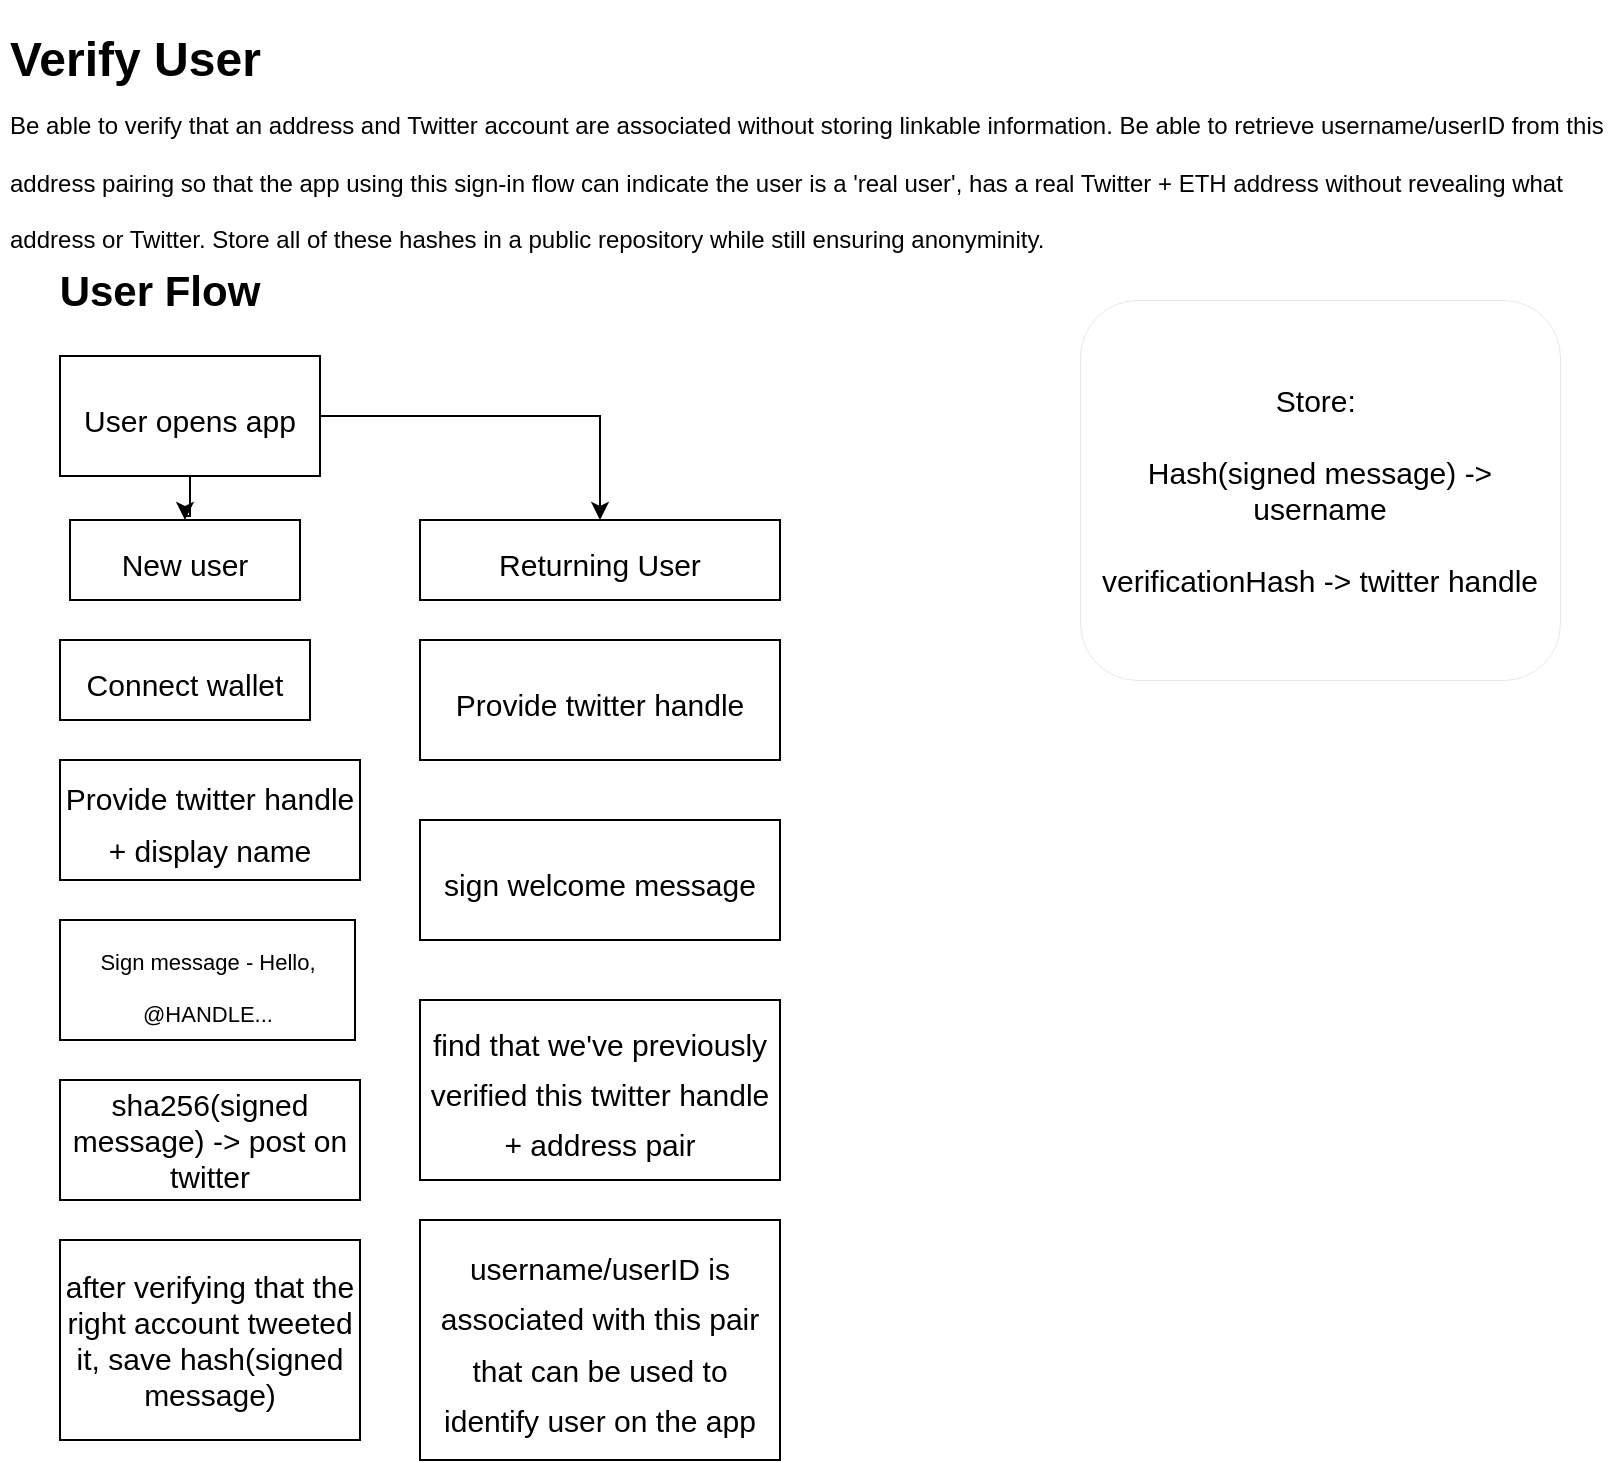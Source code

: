 <mxfile version="20.1.1" type="github">
  <diagram id="frotmppnRAkI8_DNOgKx" name="Page-1">
    <mxGraphModel dx="1018" dy="658" grid="1" gridSize="10" guides="1" tooltips="1" connect="1" arrows="1" fold="1" page="1" pageScale="1" pageWidth="850" pageHeight="1100" math="0" shadow="0">
      <root>
        <mxCell id="0" />
        <mxCell id="1" parent="0" />
        <mxCell id="CW7KyH0B0hUuFeBV_yyw-3" value="&lt;h1&gt;&lt;span style=&quot;background-color: initial;&quot;&gt;Verify User&lt;br&gt;&lt;/span&gt;&lt;span style=&quot;font-size: 12px; font-weight: 400;&quot;&gt;Be able to verify that an address and Twitter account are associated without storing linkable information. Be able to retrieve username/userID from this address pairing so that the app using this sign-in flow can indicate the user is a &#39;real user&#39;, has a real Twitter + ETH address without revealing what address or Twitter. Store all of these hashes in a public repository while still ensuring anonyminity.&lt;/span&gt;&lt;/h1&gt;" style="text;html=1;strokeColor=none;fillColor=none;spacing=5;spacingTop=-20;whiteSpace=wrap;overflow=hidden;rounded=0;" vertex="1" parent="1">
          <mxGeometry x="20" y="20" width="810" height="120" as="geometry" />
        </mxCell>
        <mxCell id="CW7KyH0B0hUuFeBV_yyw-6" value="&lt;b&gt;&lt;font style=&quot;font-size: 21px;&quot;&gt;User Flow&lt;/font&gt;&lt;/b&gt;" style="text;html=1;strokeColor=none;fillColor=none;align=center;verticalAlign=middle;whiteSpace=wrap;rounded=0;" vertex="1" parent="1">
          <mxGeometry x="20" y="140" width="160" height="30" as="geometry" />
        </mxCell>
        <mxCell id="CW7KyH0B0hUuFeBV_yyw-10" style="edgeStyle=orthogonalEdgeStyle;rounded=0;orthogonalLoop=1;jettySize=auto;html=1;exitX=0.5;exitY=1;exitDx=0;exitDy=0;fontSize=21;" edge="1" parent="1" source="CW7KyH0B0hUuFeBV_yyw-7" target="CW7KyH0B0hUuFeBV_yyw-8">
          <mxGeometry relative="1" as="geometry" />
        </mxCell>
        <mxCell id="CW7KyH0B0hUuFeBV_yyw-11" style="edgeStyle=orthogonalEdgeStyle;rounded=0;orthogonalLoop=1;jettySize=auto;html=1;fontSize=21;" edge="1" parent="1" source="CW7KyH0B0hUuFeBV_yyw-7" target="CW7KyH0B0hUuFeBV_yyw-9">
          <mxGeometry relative="1" as="geometry" />
        </mxCell>
        <mxCell id="CW7KyH0B0hUuFeBV_yyw-7" value="&lt;font style=&quot;font-size: 15px;&quot;&gt;User opens app&lt;/font&gt;" style="rounded=0;whiteSpace=wrap;html=1;fontSize=21;" vertex="1" parent="1">
          <mxGeometry x="50" y="188" width="130" height="60" as="geometry" />
        </mxCell>
        <mxCell id="CW7KyH0B0hUuFeBV_yyw-8" value="&lt;font style=&quot;font-size: 15px;&quot;&gt;New user&lt;/font&gt;" style="rounded=0;whiteSpace=wrap;html=1;fontSize=21;" vertex="1" parent="1">
          <mxGeometry x="55" y="270" width="115" height="40" as="geometry" />
        </mxCell>
        <mxCell id="CW7KyH0B0hUuFeBV_yyw-9" value="&lt;font style=&quot;font-size: 15px;&quot;&gt;Returning User&lt;/font&gt;" style="rounded=0;whiteSpace=wrap;html=1;fontSize=21;" vertex="1" parent="1">
          <mxGeometry x="230" y="270" width="180" height="40" as="geometry" />
        </mxCell>
        <mxCell id="CW7KyH0B0hUuFeBV_yyw-12" value="&lt;font style=&quot;font-size: 15px;&quot;&gt;Connect wallet&lt;/font&gt;" style="rounded=0;whiteSpace=wrap;html=1;fontSize=21;" vertex="1" parent="1">
          <mxGeometry x="50" y="330" width="125" height="40" as="geometry" />
        </mxCell>
        <mxCell id="CW7KyH0B0hUuFeBV_yyw-13" value="&lt;font style=&quot;font-size: 15px;&quot;&gt;Provide twitter handle + display name&lt;/font&gt;" style="rounded=0;whiteSpace=wrap;html=1;fontSize=21;" vertex="1" parent="1">
          <mxGeometry x="50" y="390" width="150" height="60" as="geometry" />
        </mxCell>
        <mxCell id="CW7KyH0B0hUuFeBV_yyw-14" value="&lt;font style=&quot;font-size: 11px;&quot;&gt;Sign message - Hello, @HANDLE...&lt;/font&gt;" style="rounded=0;whiteSpace=wrap;html=1;fontSize=21;" vertex="1" parent="1">
          <mxGeometry x="50" y="470" width="147.5" height="60" as="geometry" />
        </mxCell>
        <mxCell id="CW7KyH0B0hUuFeBV_yyw-15" value="&lt;span style=&quot;font-size: 15px;&quot;&gt;sha256(signed message) -&amp;gt; post on twitter&lt;/span&gt;" style="rounded=0;whiteSpace=wrap;html=1;fontSize=11;" vertex="1" parent="1">
          <mxGeometry x="50" y="550" width="150" height="60" as="geometry" />
        </mxCell>
        <mxCell id="CW7KyH0B0hUuFeBV_yyw-16" value="&lt;span style=&quot;font-size: 15px;&quot;&gt;after verifying that the right account tweeted it, save hash(signed message)&lt;/span&gt;" style="rounded=0;whiteSpace=wrap;html=1;fontSize=11;" vertex="1" parent="1">
          <mxGeometry x="50" y="630" width="150" height="100" as="geometry" />
        </mxCell>
        <mxCell id="CW7KyH0B0hUuFeBV_yyw-17" value="&lt;font style=&quot;font-size: 15px;&quot;&gt;Provide twitter handle&lt;/font&gt;" style="rounded=0;whiteSpace=wrap;html=1;fontSize=21;" vertex="1" parent="1">
          <mxGeometry x="230" y="330" width="180" height="60" as="geometry" />
        </mxCell>
        <mxCell id="CW7KyH0B0hUuFeBV_yyw-18" value="&lt;font style=&quot;font-size: 15px;&quot;&gt;find that we&#39;ve previously verified this twitter handle + address pair&lt;/font&gt;" style="rounded=0;whiteSpace=wrap;html=1;fontSize=21;" vertex="1" parent="1">
          <mxGeometry x="230" y="510" width="180" height="90" as="geometry" />
        </mxCell>
        <mxCell id="CW7KyH0B0hUuFeBV_yyw-19" value="&lt;font style=&quot;font-size: 15px;&quot;&gt;username/userID is associated with this pair that can be used to identify user on the app&lt;/font&gt;" style="rounded=0;whiteSpace=wrap;html=1;fontSize=21;" vertex="1" parent="1">
          <mxGeometry x="230" y="620" width="180" height="120" as="geometry" />
        </mxCell>
        <mxCell id="CW7KyH0B0hUuFeBV_yyw-20" value="Store:&amp;nbsp;&lt;br&gt;&lt;br&gt;Hash(signed message) -&amp;gt; username&lt;br&gt;&lt;br&gt;verificationHash -&amp;gt; twitter handle" style="rounded=1;whiteSpace=wrap;html=1;fontSize=15;strokeWidth=0;" vertex="1" parent="1">
          <mxGeometry x="560" y="160" width="240" height="190" as="geometry" />
        </mxCell>
        <mxCell id="CW7KyH0B0hUuFeBV_yyw-21" value="&lt;font style=&quot;font-size: 15px;&quot;&gt;sign welcome message&lt;/font&gt;" style="rounded=0;whiteSpace=wrap;html=1;fontSize=21;" vertex="1" parent="1">
          <mxGeometry x="230" y="420" width="180" height="60" as="geometry" />
        </mxCell>
      </root>
    </mxGraphModel>
  </diagram>
</mxfile>
